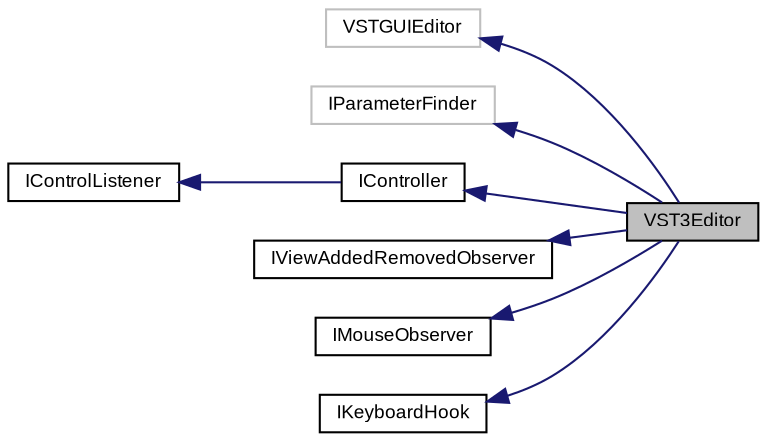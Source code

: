 digraph "VST3Editor"
{
  bgcolor="transparent";
  edge [fontname="Arial",fontsize="9",labelfontname="Arial",labelfontsize="9"];
  node [fontname="Arial",fontsize="9",shape=record];
  rankdir="LR";
  Node1 [label="VST3Editor",height=0.2,width=0.4,color="black", fillcolor="grey75", style="filled" fontcolor="black"];
  Node2 -> Node1 [dir="back",color="midnightblue",fontsize="9",style="solid",fontname="Arial"];
  Node2 [label="VSTGUIEditor",height=0.2,width=0.4,color="grey75"];
  Node3 -> Node1 [dir="back",color="midnightblue",fontsize="9",style="solid",fontname="Arial"];
  Node3 [label="IParameterFinder",height=0.2,width=0.4,color="grey75"];
  Node4 -> Node1 [dir="back",color="midnightblue",fontsize="9",style="solid",fontname="Arial"];
  Node4 [label="IController",height=0.2,width=0.4,color="black",URL="$class_v_s_t_g_u_i_1_1_i_controller.html",tooltip="extension to IControlListener used by UIDescription "];
  Node5 -> Node4 [dir="back",color="midnightblue",fontsize="9",style="solid",fontname="Arial"];
  Node5 [label="IControlListener",height=0.2,width=0.4,color="black",URL="$class_v_s_t_g_u_i_1_1_i_control_listener.html"];
  Node6 -> Node1 [dir="back",color="midnightblue",fontsize="9",style="solid",fontname="Arial"];
  Node6 [label="IViewAddedRemovedObserver",height=0.2,width=0.4,color="black",URL="$class_v_s_t_g_u_i_1_1_i_view_added_removed_observer.html",tooltip="view added removed observer interface for CFrame "];
  Node7 -> Node1 [dir="back",color="midnightblue",fontsize="9",style="solid",fontname="Arial"];
  Node7 [label="IMouseObserver",height=0.2,width=0.4,color="black",URL="$class_v_s_t_g_u_i_1_1_i_mouse_observer.html",tooltip="generic mouse observer interface for CFrame "];
  Node8 -> Node1 [dir="back",color="midnightblue",fontsize="9",style="solid",fontname="Arial"];
  Node8 [label="IKeyboardHook",height=0.2,width=0.4,color="black",URL="$class_v_s_t_g_u_i_1_1_i_keyboard_hook.html",tooltip="generic keyboard hook interface for CFrame "];
}
